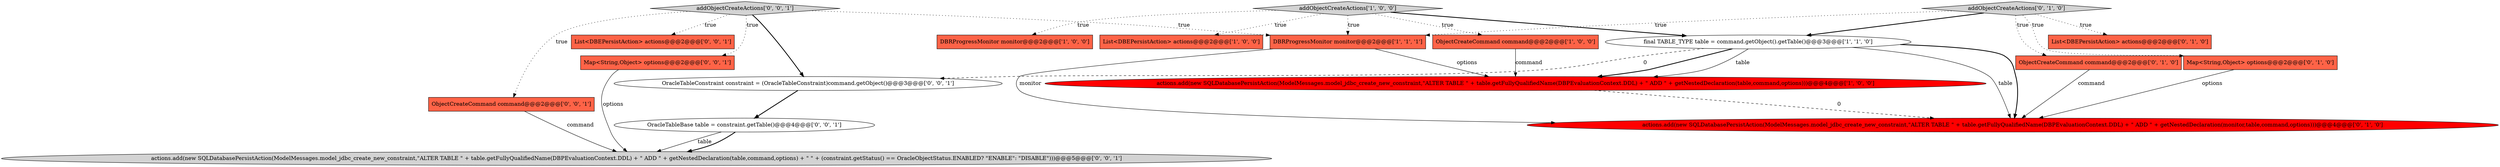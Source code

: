 digraph {
12 [style = filled, label = "Map<String,Object> options@@@2@@@['0', '0', '1']", fillcolor = tomato, shape = box image = "AAA0AAABBB3BBB"];
4 [style = filled, label = "addObjectCreateActions['1', '0', '0']", fillcolor = lightgray, shape = diamond image = "AAA0AAABBB1BBB"];
6 [style = filled, label = "actions.add(new SQLDatabasePersistAction(ModelMessages.model_jdbc_create_new_constraint,\"ALTER TABLE \" + table.getFullyQualifiedName(DBPEvaluationContext.DDL) + \" ADD \" + getNestedDeclaration(table,command,options)))@@@4@@@['1', '0', '0']", fillcolor = red, shape = ellipse image = "AAA1AAABBB1BBB"];
14 [style = filled, label = "List<DBEPersistAction> actions@@@2@@@['0', '0', '1']", fillcolor = tomato, shape = box image = "AAA0AAABBB3BBB"];
0 [style = filled, label = "List<DBEPersistAction> actions@@@2@@@['1', '0', '0']", fillcolor = tomato, shape = box image = "AAA0AAABBB1BBB"];
7 [style = filled, label = "addObjectCreateActions['0', '1', '0']", fillcolor = lightgray, shape = diamond image = "AAA0AAABBB2BBB"];
5 [style = filled, label = "DBRProgressMonitor monitor@@@2@@@['1', '1', '1']", fillcolor = tomato, shape = box image = "AAA0AAABBB1BBB"];
2 [style = filled, label = "ObjectCreateCommand command@@@2@@@['1', '0', '0']", fillcolor = tomato, shape = box image = "AAA0AAABBB1BBB"];
1 [style = filled, label = "final TABLE_TYPE table = command.getObject().getTable()@@@3@@@['1', '1', '0']", fillcolor = white, shape = ellipse image = "AAA0AAABBB1BBB"];
8 [style = filled, label = "ObjectCreateCommand command@@@2@@@['0', '1', '0']", fillcolor = tomato, shape = box image = "AAA0AAABBB2BBB"];
9 [style = filled, label = "List<DBEPersistAction> actions@@@2@@@['0', '1', '0']", fillcolor = tomato, shape = box image = "AAA0AAABBB2BBB"];
15 [style = filled, label = "OracleTableConstraint constraint = (OracleTableConstraint)command.getObject()@@@3@@@['0', '0', '1']", fillcolor = white, shape = ellipse image = "AAA0AAABBB3BBB"];
17 [style = filled, label = "addObjectCreateActions['0', '0', '1']", fillcolor = lightgray, shape = diamond image = "AAA0AAABBB3BBB"];
13 [style = filled, label = "OracleTableBase table = constraint.getTable()@@@4@@@['0', '0', '1']", fillcolor = white, shape = ellipse image = "AAA0AAABBB3BBB"];
10 [style = filled, label = "Map<String,Object> options@@@2@@@['0', '1', '0']", fillcolor = tomato, shape = box image = "AAA0AAABBB2BBB"];
11 [style = filled, label = "actions.add(new SQLDatabasePersistAction(ModelMessages.model_jdbc_create_new_constraint,\"ALTER TABLE \" + table.getFullyQualifiedName(DBPEvaluationContext.DDL) + \" ADD \" + getNestedDeclaration(monitor,table,command,options)))@@@4@@@['0', '1', '0']", fillcolor = red, shape = ellipse image = "AAA1AAABBB2BBB"];
16 [style = filled, label = "ObjectCreateCommand command@@@2@@@['0', '0', '1']", fillcolor = tomato, shape = box image = "AAA0AAABBB3BBB"];
18 [style = filled, label = "actions.add(new SQLDatabasePersistAction(ModelMessages.model_jdbc_create_new_constraint,\"ALTER TABLE \" + table.getFullyQualifiedName(DBPEvaluationContext.DDL) + \" ADD \" + getNestedDeclaration(table,command,options) + \" \" + (constraint.getStatus() == OracleObjectStatus.ENABLED? \"ENABLE\": \"DISABLE\")))@@@5@@@['0', '0', '1']", fillcolor = lightgray, shape = ellipse image = "AAA0AAABBB3BBB"];
3 [style = filled, label = "DBRProgressMonitor monitor@@@2@@@['1', '0', '0']", fillcolor = tomato, shape = box image = "AAA0AAABBB1BBB"];
13->18 [style = solid, label="table"];
4->5 [style = dotted, label="true"];
15->13 [style = bold, label=""];
7->1 [style = bold, label=""];
7->10 [style = dotted, label="true"];
1->15 [style = dashed, label="0"];
4->0 [style = dotted, label="true"];
6->11 [style = dashed, label="0"];
17->14 [style = dotted, label="true"];
7->9 [style = dotted, label="true"];
1->6 [style = solid, label="table"];
8->11 [style = solid, label="command"];
1->11 [style = bold, label=""];
5->6 [style = solid, label="options"];
7->5 [style = dotted, label="true"];
17->16 [style = dotted, label="true"];
1->11 [style = solid, label="table"];
10->11 [style = solid, label="options"];
1->6 [style = bold, label=""];
4->3 [style = dotted, label="true"];
17->12 [style = dotted, label="true"];
16->18 [style = solid, label="command"];
17->15 [style = bold, label=""];
2->6 [style = solid, label="command"];
4->1 [style = bold, label=""];
7->8 [style = dotted, label="true"];
5->11 [style = solid, label="monitor"];
4->2 [style = dotted, label="true"];
12->18 [style = solid, label="options"];
13->18 [style = bold, label=""];
17->5 [style = dotted, label="true"];
}
